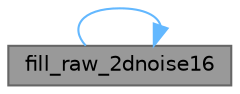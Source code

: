digraph "fill_raw_2dnoise16"
{
 // LATEX_PDF_SIZE
  bgcolor="transparent";
  edge [fontname=Helvetica,fontsize=10,labelfontname=Helvetica,labelfontsize=10];
  node [fontname=Helvetica,fontsize=10,shape=box,height=0.2,width=0.4];
  rankdir="RL";
  Node1 [id="Node000001",label="fill_raw_2dnoise16",height=0.2,width=0.4,color="gray40", fillcolor="grey60", style="filled", fontcolor="black",tooltip="Fill a 2D 16-bit buffer with noise, using inoise16()"];
  Node1 -> Node1 [id="edge1_Node000001_Node000001",dir="back",color="steelblue1",style="solid",tooltip=" "];
}
